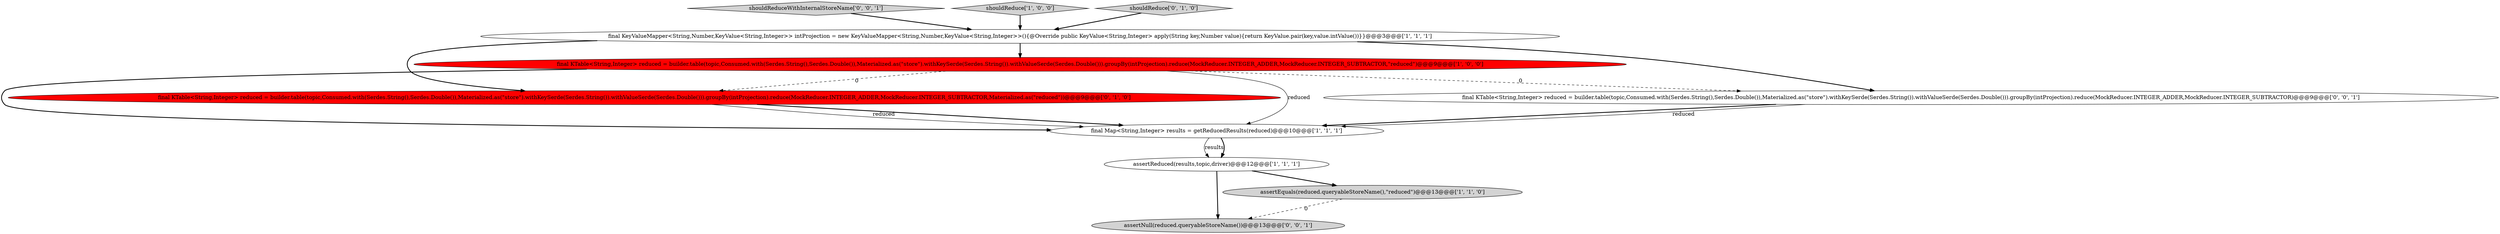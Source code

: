 digraph {
1 [style = filled, label = "final KTable<String,Integer> reduced = builder.table(topic,Consumed.with(Serdes.String(),Serdes.Double()),Materialized.as(\"store\").withKeySerde(Serdes.String()).withValueSerde(Serdes.Double())).groupBy(intProjection).reduce(MockReducer.INTEGER_ADDER,MockReducer.INTEGER_SUBTRACTOR,\"reduced\")@@@9@@@['1', '0', '0']", fillcolor = red, shape = ellipse image = "AAA1AAABBB1BBB"];
6 [style = filled, label = "final KTable<String,Integer> reduced = builder.table(topic,Consumed.with(Serdes.String(),Serdes.Double()),Materialized.as(\"store\").withKeySerde(Serdes.String()).withValueSerde(Serdes.Double())).groupBy(intProjection).reduce(MockReducer.INTEGER_ADDER,MockReducer.INTEGER_SUBTRACTOR,Materialized.as(\"reduced\"))@@@9@@@['0', '1', '0']", fillcolor = red, shape = ellipse image = "AAA1AAABBB2BBB"];
8 [style = filled, label = "shouldReduceWithInternalStoreName['0', '0', '1']", fillcolor = lightgray, shape = diamond image = "AAA0AAABBB3BBB"];
10 [style = filled, label = "assertNull(reduced.queryableStoreName())@@@13@@@['0', '0', '1']", fillcolor = lightgray, shape = ellipse image = "AAA0AAABBB3BBB"];
5 [style = filled, label = "final Map<String,Integer> results = getReducedResults(reduced)@@@10@@@['1', '1', '1']", fillcolor = white, shape = ellipse image = "AAA0AAABBB1BBB"];
9 [style = filled, label = "final KTable<String,Integer> reduced = builder.table(topic,Consumed.with(Serdes.String(),Serdes.Double()),Materialized.as(\"store\").withKeySerde(Serdes.String()).withValueSerde(Serdes.Double())).groupBy(intProjection).reduce(MockReducer.INTEGER_ADDER,MockReducer.INTEGER_SUBTRACTOR)@@@9@@@['0', '0', '1']", fillcolor = white, shape = ellipse image = "AAA0AAABBB3BBB"];
4 [style = filled, label = "assertReduced(results,topic,driver)@@@12@@@['1', '1', '1']", fillcolor = white, shape = ellipse image = "AAA0AAABBB1BBB"];
3 [style = filled, label = "shouldReduce['1', '0', '0']", fillcolor = lightgray, shape = diamond image = "AAA0AAABBB1BBB"];
0 [style = filled, label = "final KeyValueMapper<String,Number,KeyValue<String,Integer>> intProjection = new KeyValueMapper<String,Number,KeyValue<String,Integer>>(){@Override public KeyValue<String,Integer> apply(String key,Number value){return KeyValue.pair(key,value.intValue())}}@@@3@@@['1', '1', '1']", fillcolor = white, shape = ellipse image = "AAA0AAABBB1BBB"];
7 [style = filled, label = "shouldReduce['0', '1', '0']", fillcolor = lightgray, shape = diamond image = "AAA0AAABBB2BBB"];
2 [style = filled, label = "assertEquals(reduced.queryableStoreName(),\"reduced\")@@@13@@@['1', '1', '0']", fillcolor = lightgray, shape = ellipse image = "AAA0AAABBB1BBB"];
1->5 [style = bold, label=""];
9->5 [style = bold, label=""];
4->10 [style = bold, label=""];
3->0 [style = bold, label=""];
8->0 [style = bold, label=""];
6->5 [style = bold, label=""];
1->9 [style = dashed, label="0"];
0->9 [style = bold, label=""];
7->0 [style = bold, label=""];
4->2 [style = bold, label=""];
5->4 [style = solid, label="results"];
0->6 [style = bold, label=""];
6->5 [style = solid, label="reduced"];
0->1 [style = bold, label=""];
1->6 [style = dashed, label="0"];
1->5 [style = solid, label="reduced"];
9->5 [style = solid, label="reduced"];
5->4 [style = bold, label=""];
2->10 [style = dashed, label="0"];
}
